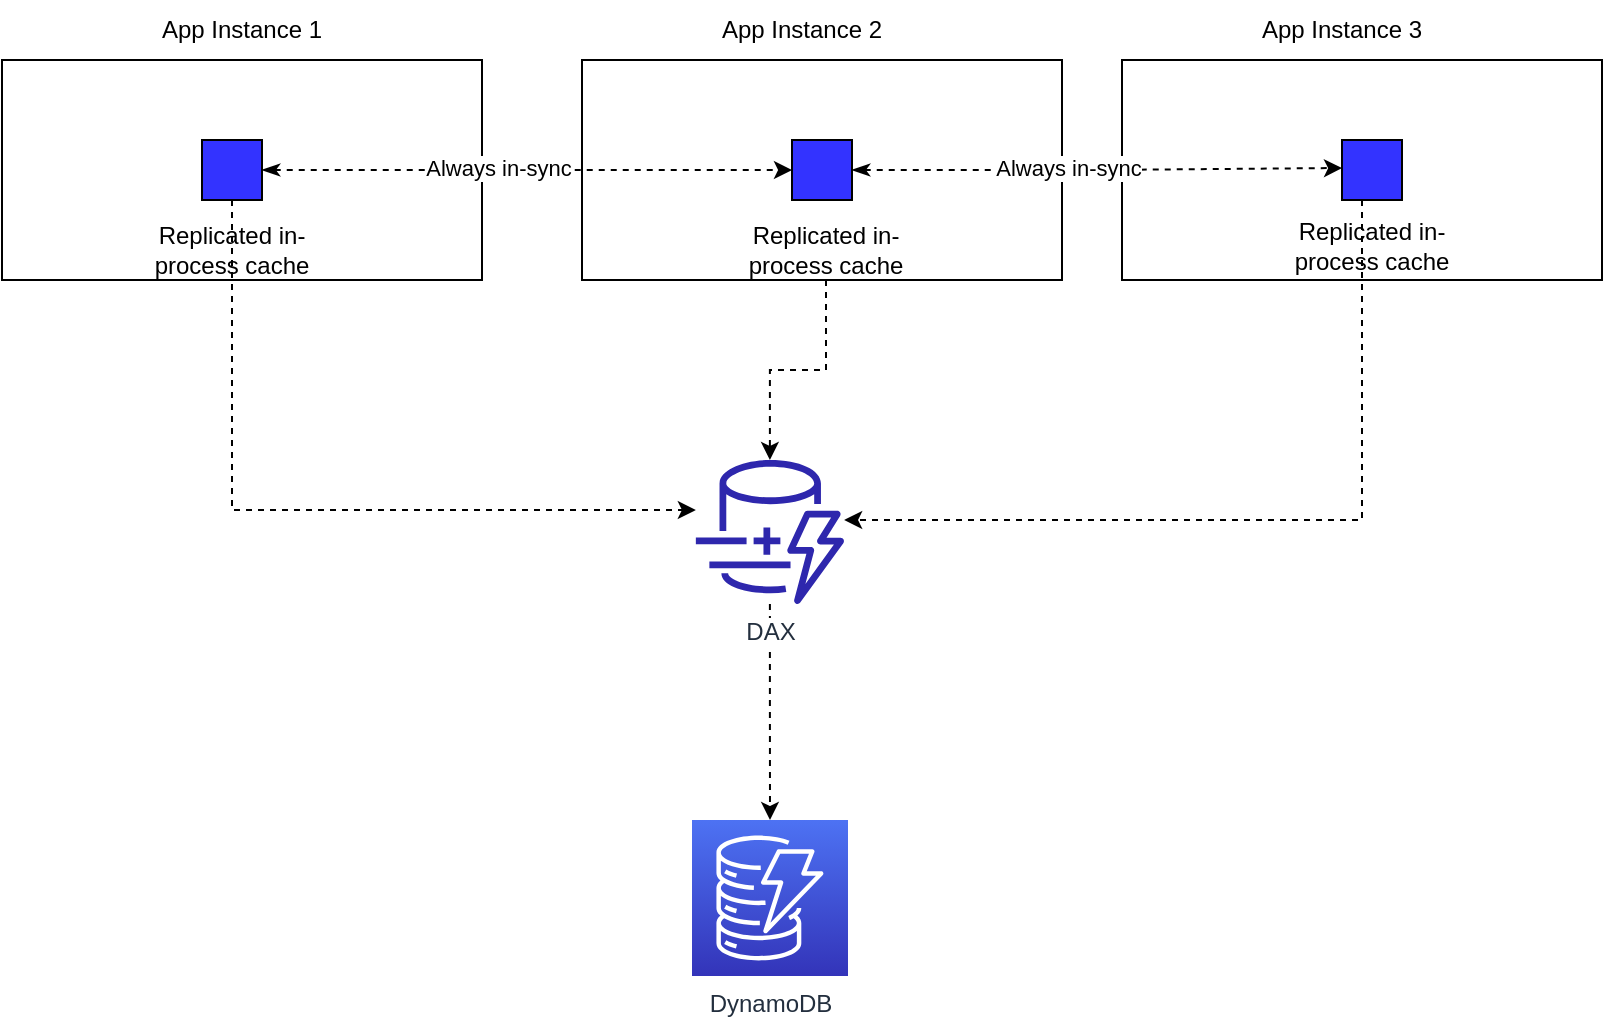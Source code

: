 <mxfile version="20.6.2" type="github" pages="2">
  <diagram id="6TcHOUISSu85AdaIKIOx" name="Page-1">
    <mxGraphModel dx="1483" dy="955" grid="1" gridSize="10" guides="1" tooltips="1" connect="1" arrows="1" fold="1" page="1" pageScale="1" pageWidth="1169" pageHeight="827" math="0" shadow="0">
      <root>
        <mxCell id="0" />
        <mxCell id="1" parent="0" />
        <mxCell id="tChos9dHQWDGIUQFNhOZ-1" value="" style="rounded=0;whiteSpace=wrap;html=1;" vertex="1" parent="1">
          <mxGeometry x="200" y="80" width="240" height="110" as="geometry" />
        </mxCell>
        <mxCell id="tChos9dHQWDGIUQFNhOZ-2" value="" style="rounded=0;whiteSpace=wrap;html=1;" vertex="1" parent="1">
          <mxGeometry x="490" y="80" width="240" height="110" as="geometry" />
        </mxCell>
        <mxCell id="tChos9dHQWDGIUQFNhOZ-3" value="" style="rounded=0;whiteSpace=wrap;html=1;" vertex="1" parent="1">
          <mxGeometry x="760" y="80" width="240" height="110" as="geometry" />
        </mxCell>
        <mxCell id="tChos9dHQWDGIUQFNhOZ-4" value="App Instance 1" style="text;html=1;strokeColor=none;fillColor=none;align=center;verticalAlign=middle;whiteSpace=wrap;rounded=0;" vertex="1" parent="1">
          <mxGeometry x="270" y="50" width="100" height="30" as="geometry" />
        </mxCell>
        <mxCell id="tChos9dHQWDGIUQFNhOZ-5" value="App Instance 2" style="text;html=1;strokeColor=none;fillColor=none;align=center;verticalAlign=middle;whiteSpace=wrap;rounded=0;" vertex="1" parent="1">
          <mxGeometry x="550" y="50" width="100" height="30" as="geometry" />
        </mxCell>
        <mxCell id="tChos9dHQWDGIUQFNhOZ-6" value="App Instance 3" style="text;html=1;strokeColor=none;fillColor=none;align=center;verticalAlign=middle;whiteSpace=wrap;rounded=0;" vertex="1" parent="1">
          <mxGeometry x="820" y="50" width="100" height="30" as="geometry" />
        </mxCell>
        <mxCell id="tChos9dHQWDGIUQFNhOZ-17" style="edgeStyle=orthogonalEdgeStyle;rounded=0;orthogonalLoop=1;jettySize=auto;html=1;entryX=0;entryY=0.5;entryDx=0;entryDy=0;startArrow=classicThin;startFill=1;dashed=1;" edge="1" parent="1" source="tChos9dHQWDGIUQFNhOZ-7" target="tChos9dHQWDGIUQFNhOZ-8">
          <mxGeometry relative="1" as="geometry" />
        </mxCell>
        <mxCell id="tChos9dHQWDGIUQFNhOZ-19" value="Always in-sync" style="edgeLabel;html=1;align=center;verticalAlign=middle;resizable=0;points=[];" vertex="1" connectable="0" parent="tChos9dHQWDGIUQFNhOZ-17">
          <mxGeometry x="-0.107" y="1" relative="1" as="geometry">
            <mxPoint x="-1" as="offset" />
          </mxGeometry>
        </mxCell>
        <mxCell id="tChos9dHQWDGIUQFNhOZ-21" style="edgeStyle=orthogonalEdgeStyle;rounded=0;orthogonalLoop=1;jettySize=auto;html=1;dashed=1;startArrow=none;startFill=0;" edge="1" parent="1" source="tChos9dHQWDGIUQFNhOZ-7" target="tChos9dHQWDGIUQFNhOZ-14">
          <mxGeometry relative="1" as="geometry">
            <mxPoint x="551.976" y="305.392" as="targetPoint" />
            <Array as="points">
              <mxPoint x="315" y="305" />
            </Array>
          </mxGeometry>
        </mxCell>
        <mxCell id="tChos9dHQWDGIUQFNhOZ-7" value="" style="whiteSpace=wrap;html=1;aspect=fixed;fillColor=#3333FF;" vertex="1" parent="1">
          <mxGeometry x="300" y="120" width="30" height="30" as="geometry" />
        </mxCell>
        <mxCell id="tChos9dHQWDGIUQFNhOZ-8" value="" style="whiteSpace=wrap;html=1;aspect=fixed;fillColor=#3333FF;" vertex="1" parent="1">
          <mxGeometry x="595" y="120" width="30" height="30" as="geometry" />
        </mxCell>
        <mxCell id="tChos9dHQWDGIUQFNhOZ-23" style="edgeStyle=orthogonalEdgeStyle;rounded=0;orthogonalLoop=1;jettySize=auto;html=1;dashed=1;startArrow=none;startFill=0;" edge="1" parent="1" source="tChos9dHQWDGIUQFNhOZ-9" target="tChos9dHQWDGIUQFNhOZ-14">
          <mxGeometry relative="1" as="geometry">
            <mxPoint x="617" y="310.384" as="targetPoint" />
            <Array as="points">
              <mxPoint x="880" y="310" />
            </Array>
          </mxGeometry>
        </mxCell>
        <mxCell id="tChos9dHQWDGIUQFNhOZ-9" value="" style="whiteSpace=wrap;html=1;aspect=fixed;fillColor=#3333FF;" vertex="1" parent="1">
          <mxGeometry x="870" y="120" width="30" height="30" as="geometry" />
        </mxCell>
        <mxCell id="tChos9dHQWDGIUQFNhOZ-10" value="Replicated in-process cache" style="text;html=1;strokeColor=none;fillColor=none;align=center;verticalAlign=middle;whiteSpace=wrap;rounded=0;" vertex="1" parent="1">
          <mxGeometry x="265" y="160" width="100" height="30" as="geometry" />
        </mxCell>
        <mxCell id="tChos9dHQWDGIUQFNhOZ-22" style="edgeStyle=orthogonalEdgeStyle;rounded=0;orthogonalLoop=1;jettySize=auto;html=1;dashed=1;startArrow=none;startFill=0;" edge="1" parent="1" source="tChos9dHQWDGIUQFNhOZ-11" target="tChos9dHQWDGIUQFNhOZ-14">
          <mxGeometry relative="1" as="geometry">
            <mxPoint x="585" y="270" as="targetPoint" />
          </mxGeometry>
        </mxCell>
        <mxCell id="tChos9dHQWDGIUQFNhOZ-11" value="Replicated in-process cache" style="text;html=1;strokeColor=none;fillColor=none;align=center;verticalAlign=middle;whiteSpace=wrap;rounded=0;" vertex="1" parent="1">
          <mxGeometry x="562" y="160" width="100" height="30" as="geometry" />
        </mxCell>
        <mxCell id="tChos9dHQWDGIUQFNhOZ-12" value="Replicated in-process cache" style="text;html=1;strokeColor=none;fillColor=none;align=center;verticalAlign=middle;whiteSpace=wrap;rounded=0;" vertex="1" parent="1">
          <mxGeometry x="835" y="158" width="100" height="30" as="geometry" />
        </mxCell>
        <mxCell id="tChos9dHQWDGIUQFNhOZ-25" style="edgeStyle=orthogonalEdgeStyle;rounded=0;orthogonalLoop=1;jettySize=auto;html=1;dashed=1;startArrow=none;startFill=0;" edge="1" parent="1" source="tChos9dHQWDGIUQFNhOZ-14" target="tChos9dHQWDGIUQFNhOZ-15">
          <mxGeometry relative="1" as="geometry" />
        </mxCell>
        <mxCell id="tChos9dHQWDGIUQFNhOZ-14" value="DAX" style="sketch=0;outlineConnect=0;fontColor=#232F3E;gradientColor=none;fillColor=#2E27AD;strokeColor=none;dashed=0;verticalLabelPosition=bottom;verticalAlign=top;align=center;html=1;fontSize=12;fontStyle=0;aspect=fixed;pointerEvents=1;shape=mxgraph.aws4.dynamodb_dax;labelBackgroundColor=#FFFFFF;" vertex="1" parent="1">
          <mxGeometry x="545" y="280" width="78" height="72" as="geometry" />
        </mxCell>
        <mxCell id="tChos9dHQWDGIUQFNhOZ-15" value="DynamoDB" style="sketch=0;points=[[0,0,0],[0.25,0,0],[0.5,0,0],[0.75,0,0],[1,0,0],[0,1,0],[0.25,1,0],[0.5,1,0],[0.75,1,0],[1,1,0],[0,0.25,0],[0,0.5,0],[0,0.75,0],[1,0.25,0],[1,0.5,0],[1,0.75,0]];outlineConnect=0;fontColor=#232F3E;gradientColor=#4D72F3;gradientDirection=north;fillColor=#3334B9;strokeColor=#ffffff;dashed=0;verticalLabelPosition=bottom;verticalAlign=top;align=center;html=1;fontSize=12;fontStyle=0;aspect=fixed;shape=mxgraph.aws4.resourceIcon;resIcon=mxgraph.aws4.dynamodb;labelBackgroundColor=#FFFFFF;" vertex="1" parent="1">
          <mxGeometry x="545" y="460" width="78" height="78" as="geometry" />
        </mxCell>
        <mxCell id="tChos9dHQWDGIUQFNhOZ-18" style="edgeStyle=orthogonalEdgeStyle;rounded=0;orthogonalLoop=1;jettySize=auto;html=1;startArrow=classicThin;startFill=1;dashed=1;exitX=1;exitY=0.5;exitDx=0;exitDy=0;" edge="1" parent="1" source="tChos9dHQWDGIUQFNhOZ-8">
          <mxGeometry relative="1" as="geometry">
            <mxPoint x="640" y="134.38" as="sourcePoint" />
            <mxPoint x="870" y="134" as="targetPoint" />
          </mxGeometry>
        </mxCell>
        <mxCell id="tChos9dHQWDGIUQFNhOZ-20" value="Always in-sync" style="edgeLabel;html=1;align=center;verticalAlign=middle;resizable=0;points=[];" vertex="1" connectable="0" parent="tChos9dHQWDGIUQFNhOZ-18">
          <mxGeometry x="-0.11" y="1" relative="1" as="geometry">
            <mxPoint x="-1" as="offset" />
          </mxGeometry>
        </mxCell>
      </root>
    </mxGraphModel>
  </diagram>
  <diagram id="4lb3FRRJF_pW9isKbzN_" name="Page-2">
    <mxGraphModel dx="1186" dy="764" grid="1" gridSize="10" guides="1" tooltips="1" connect="1" arrows="1" fold="1" page="1" pageScale="1" pageWidth="1169" pageHeight="827" math="0" shadow="0">
      <root>
        <mxCell id="0" />
        <mxCell id="1" parent="0" />
        <mxCell id="c51mWQ9Tv4Oo4LbPgu7L-1" value="" style="rounded=0;whiteSpace=wrap;html=1;" vertex="1" parent="1">
          <mxGeometry x="200" y="80" width="240" height="110" as="geometry" />
        </mxCell>
        <mxCell id="c51mWQ9Tv4Oo4LbPgu7L-2" value="" style="rounded=0;whiteSpace=wrap;html=1;" vertex="1" parent="1">
          <mxGeometry x="490" y="80" width="240" height="110" as="geometry" />
        </mxCell>
        <mxCell id="c51mWQ9Tv4Oo4LbPgu7L-3" value="" style="rounded=0;whiteSpace=wrap;html=1;" vertex="1" parent="1">
          <mxGeometry x="760" y="80" width="240" height="110" as="geometry" />
        </mxCell>
        <mxCell id="c51mWQ9Tv4Oo4LbPgu7L-4" value="App Instance 1" style="text;html=1;strokeColor=none;fillColor=none;align=center;verticalAlign=middle;whiteSpace=wrap;rounded=0;" vertex="1" parent="1">
          <mxGeometry x="270" y="50" width="100" height="30" as="geometry" />
        </mxCell>
        <mxCell id="c51mWQ9Tv4Oo4LbPgu7L-5" value="App Instance 2" style="text;html=1;strokeColor=none;fillColor=none;align=center;verticalAlign=middle;whiteSpace=wrap;rounded=0;" vertex="1" parent="1">
          <mxGeometry x="553" y="50" width="100" height="30" as="geometry" />
        </mxCell>
        <mxCell id="c51mWQ9Tv4Oo4LbPgu7L-6" value="App Instance 3" style="text;html=1;strokeColor=none;fillColor=none;align=center;verticalAlign=middle;whiteSpace=wrap;rounded=0;" vertex="1" parent="1">
          <mxGeometry x="820" y="50" width="100" height="30" as="geometry" />
        </mxCell>
        <mxCell id="c51mWQ9Tv4Oo4LbPgu7L-9" style="edgeStyle=orthogonalEdgeStyle;rounded=0;orthogonalLoop=1;jettySize=auto;html=1;entryX=-0.016;entryY=0.553;entryDx=0;entryDy=0;entryPerimeter=0;dashed=1;startArrow=none;startFill=0;" edge="1" parent="1" source="c51mWQ9Tv4Oo4LbPgu7L-10" target="c51mWQ9Tv4Oo4LbPgu7L-19">
          <mxGeometry relative="1" as="geometry">
            <Array as="points">
              <mxPoint x="315" y="305" />
            </Array>
          </mxGeometry>
        </mxCell>
        <mxCell id="c51mWQ9Tv4Oo4LbPgu7L-10" value="" style="whiteSpace=wrap;html=1;aspect=fixed;fillColor=#3333FF;" vertex="1" parent="1">
          <mxGeometry x="300" y="120" width="30" height="30" as="geometry" />
        </mxCell>
        <mxCell id="c51mWQ9Tv4Oo4LbPgu7L-11" value="" style="whiteSpace=wrap;html=1;aspect=fixed;fillColor=#3333FF;" vertex="1" parent="1">
          <mxGeometry x="595" y="120" width="30" height="30" as="geometry" />
        </mxCell>
        <mxCell id="c51mWQ9Tv4Oo4LbPgu7L-12" style="edgeStyle=orthogonalEdgeStyle;rounded=0;orthogonalLoop=1;jettySize=auto;html=1;entryX=1;entryY=0.631;entryDx=0;entryDy=0;entryPerimeter=0;dashed=1;startArrow=none;startFill=0;" edge="1" parent="1" source="c51mWQ9Tv4Oo4LbPgu7L-13" target="c51mWQ9Tv4Oo4LbPgu7L-19">
          <mxGeometry relative="1" as="geometry">
            <Array as="points">
              <mxPoint x="880" y="310" />
            </Array>
          </mxGeometry>
        </mxCell>
        <mxCell id="c51mWQ9Tv4Oo4LbPgu7L-13" value="" style="whiteSpace=wrap;html=1;aspect=fixed;fillColor=#3333FF;" vertex="1" parent="1">
          <mxGeometry x="870" y="120" width="30" height="30" as="geometry" />
        </mxCell>
        <mxCell id="c51mWQ9Tv4Oo4LbPgu7L-14" value="In-process cache" style="text;html=1;strokeColor=none;fillColor=none;align=center;verticalAlign=middle;whiteSpace=wrap;rounded=0;" vertex="1" parent="1">
          <mxGeometry x="265" y="160" width="100" height="30" as="geometry" />
        </mxCell>
        <mxCell id="c51mWQ9Tv4Oo4LbPgu7L-15" style="edgeStyle=orthogonalEdgeStyle;rounded=0;orthogonalLoop=1;jettySize=auto;html=1;dashed=1;startArrow=none;startFill=0;" edge="1" parent="1" source="c51mWQ9Tv4Oo4LbPgu7L-16" target="c51mWQ9Tv4Oo4LbPgu7L-19">
          <mxGeometry relative="1" as="geometry" />
        </mxCell>
        <mxCell id="c51mWQ9Tv4Oo4LbPgu7L-16" value="In-process cache" style="text;html=1;strokeColor=none;fillColor=none;align=center;verticalAlign=middle;whiteSpace=wrap;rounded=0;" vertex="1" parent="1">
          <mxGeometry x="562" y="160" width="100" height="30" as="geometry" />
        </mxCell>
        <mxCell id="c51mWQ9Tv4Oo4LbPgu7L-17" value="In-process cache" style="text;html=1;strokeColor=none;fillColor=none;align=center;verticalAlign=middle;whiteSpace=wrap;rounded=0;" vertex="1" parent="1">
          <mxGeometry x="835" y="158" width="100" height="30" as="geometry" />
        </mxCell>
        <mxCell id="c51mWQ9Tv4Oo4LbPgu7L-18" style="edgeStyle=orthogonalEdgeStyle;rounded=0;orthogonalLoop=1;jettySize=auto;html=1;dashed=1;startArrow=none;startFill=0;" edge="1" parent="1" source="c51mWQ9Tv4Oo4LbPgu7L-19" target="c51mWQ9Tv4Oo4LbPgu7L-21">
          <mxGeometry relative="1" as="geometry" />
        </mxCell>
        <mxCell id="c51mWQ9Tv4Oo4LbPgu7L-19" value="&lt;span style=&quot;background-color: rgb(255, 255, 255);&quot;&gt;Distributed Cache&lt;/span&gt;" style="aspect=fixed;html=1;points=[];align=center;image;fontSize=12;image=img/lib/azure2/general/Cache.svg;labelBackgroundColor=#6666FF;fillColor=#3333FF;" vertex="1" parent="1">
          <mxGeometry x="553" y="270" width="64" height="64" as="geometry" />
        </mxCell>
        <mxCell id="c51mWQ9Tv4Oo4LbPgu7L-20" style="edgeStyle=orthogonalEdgeStyle;rounded=0;orthogonalLoop=1;jettySize=auto;html=1;dashed=1;startArrow=none;startFill=0;" edge="1" parent="1" source="c51mWQ9Tv4Oo4LbPgu7L-21" target="c51mWQ9Tv4Oo4LbPgu7L-22">
          <mxGeometry relative="1" as="geometry" />
        </mxCell>
        <mxCell id="c51mWQ9Tv4Oo4LbPgu7L-21" value="DAX" style="sketch=0;outlineConnect=0;fontColor=#232F3E;gradientColor=none;fillColor=#2E27AD;strokeColor=none;dashed=0;verticalLabelPosition=bottom;verticalAlign=top;align=center;html=1;fontSize=12;fontStyle=0;aspect=fixed;pointerEvents=1;shape=mxgraph.aws4.dynamodb_dax;labelBackgroundColor=#FFFFFF;" vertex="1" parent="1">
          <mxGeometry x="546" y="430" width="78" height="72" as="geometry" />
        </mxCell>
        <mxCell id="c51mWQ9Tv4Oo4LbPgu7L-22" value="DynamoDB" style="sketch=0;points=[[0,0,0],[0.25,0,0],[0.5,0,0],[0.75,0,0],[1,0,0],[0,1,0],[0.25,1,0],[0.5,1,0],[0.75,1,0],[1,1,0],[0,0.25,0],[0,0.5,0],[0,0.75,0],[1,0.25,0],[1,0.5,0],[1,0.75,0]];outlineConnect=0;fontColor=#232F3E;gradientColor=#4D72F3;gradientDirection=north;fillColor=#3334B9;strokeColor=#ffffff;dashed=0;verticalLabelPosition=bottom;verticalAlign=top;align=center;html=1;fontSize=12;fontStyle=0;aspect=fixed;shape=mxgraph.aws4.resourceIcon;resIcon=mxgraph.aws4.dynamodb;labelBackgroundColor=#FFFFFF;" vertex="1" parent="1">
          <mxGeometry x="546" y="590" width="78" height="78" as="geometry" />
        </mxCell>
        <mxCell id="c51mWQ9Tv4Oo4LbPgu7L-25" value="Kept in-sync via the central distribited cache" style="text;html=1;strokeColor=none;fillColor=none;align=center;verticalAlign=middle;whiteSpace=wrap;rounded=0;" vertex="1" parent="1">
          <mxGeometry x="252.5" y="90" width="135" height="30" as="geometry" />
        </mxCell>
        <mxCell id="c51mWQ9Tv4Oo4LbPgu7L-26" value="Kept in-sync via the central distribited cache" style="text;html=1;strokeColor=none;fillColor=none;align=center;verticalAlign=middle;whiteSpace=wrap;rounded=0;" vertex="1" parent="1">
          <mxGeometry x="542.5" y="90" width="135" height="30" as="geometry" />
        </mxCell>
        <mxCell id="c51mWQ9Tv4Oo4LbPgu7L-27" value="Kept in-sync via the central distribited cache" style="text;html=1;strokeColor=none;fillColor=none;align=center;verticalAlign=middle;whiteSpace=wrap;rounded=0;" vertex="1" parent="1">
          <mxGeometry x="812.5" y="90" width="135" height="30" as="geometry" />
        </mxCell>
      </root>
    </mxGraphModel>
  </diagram>
</mxfile>

